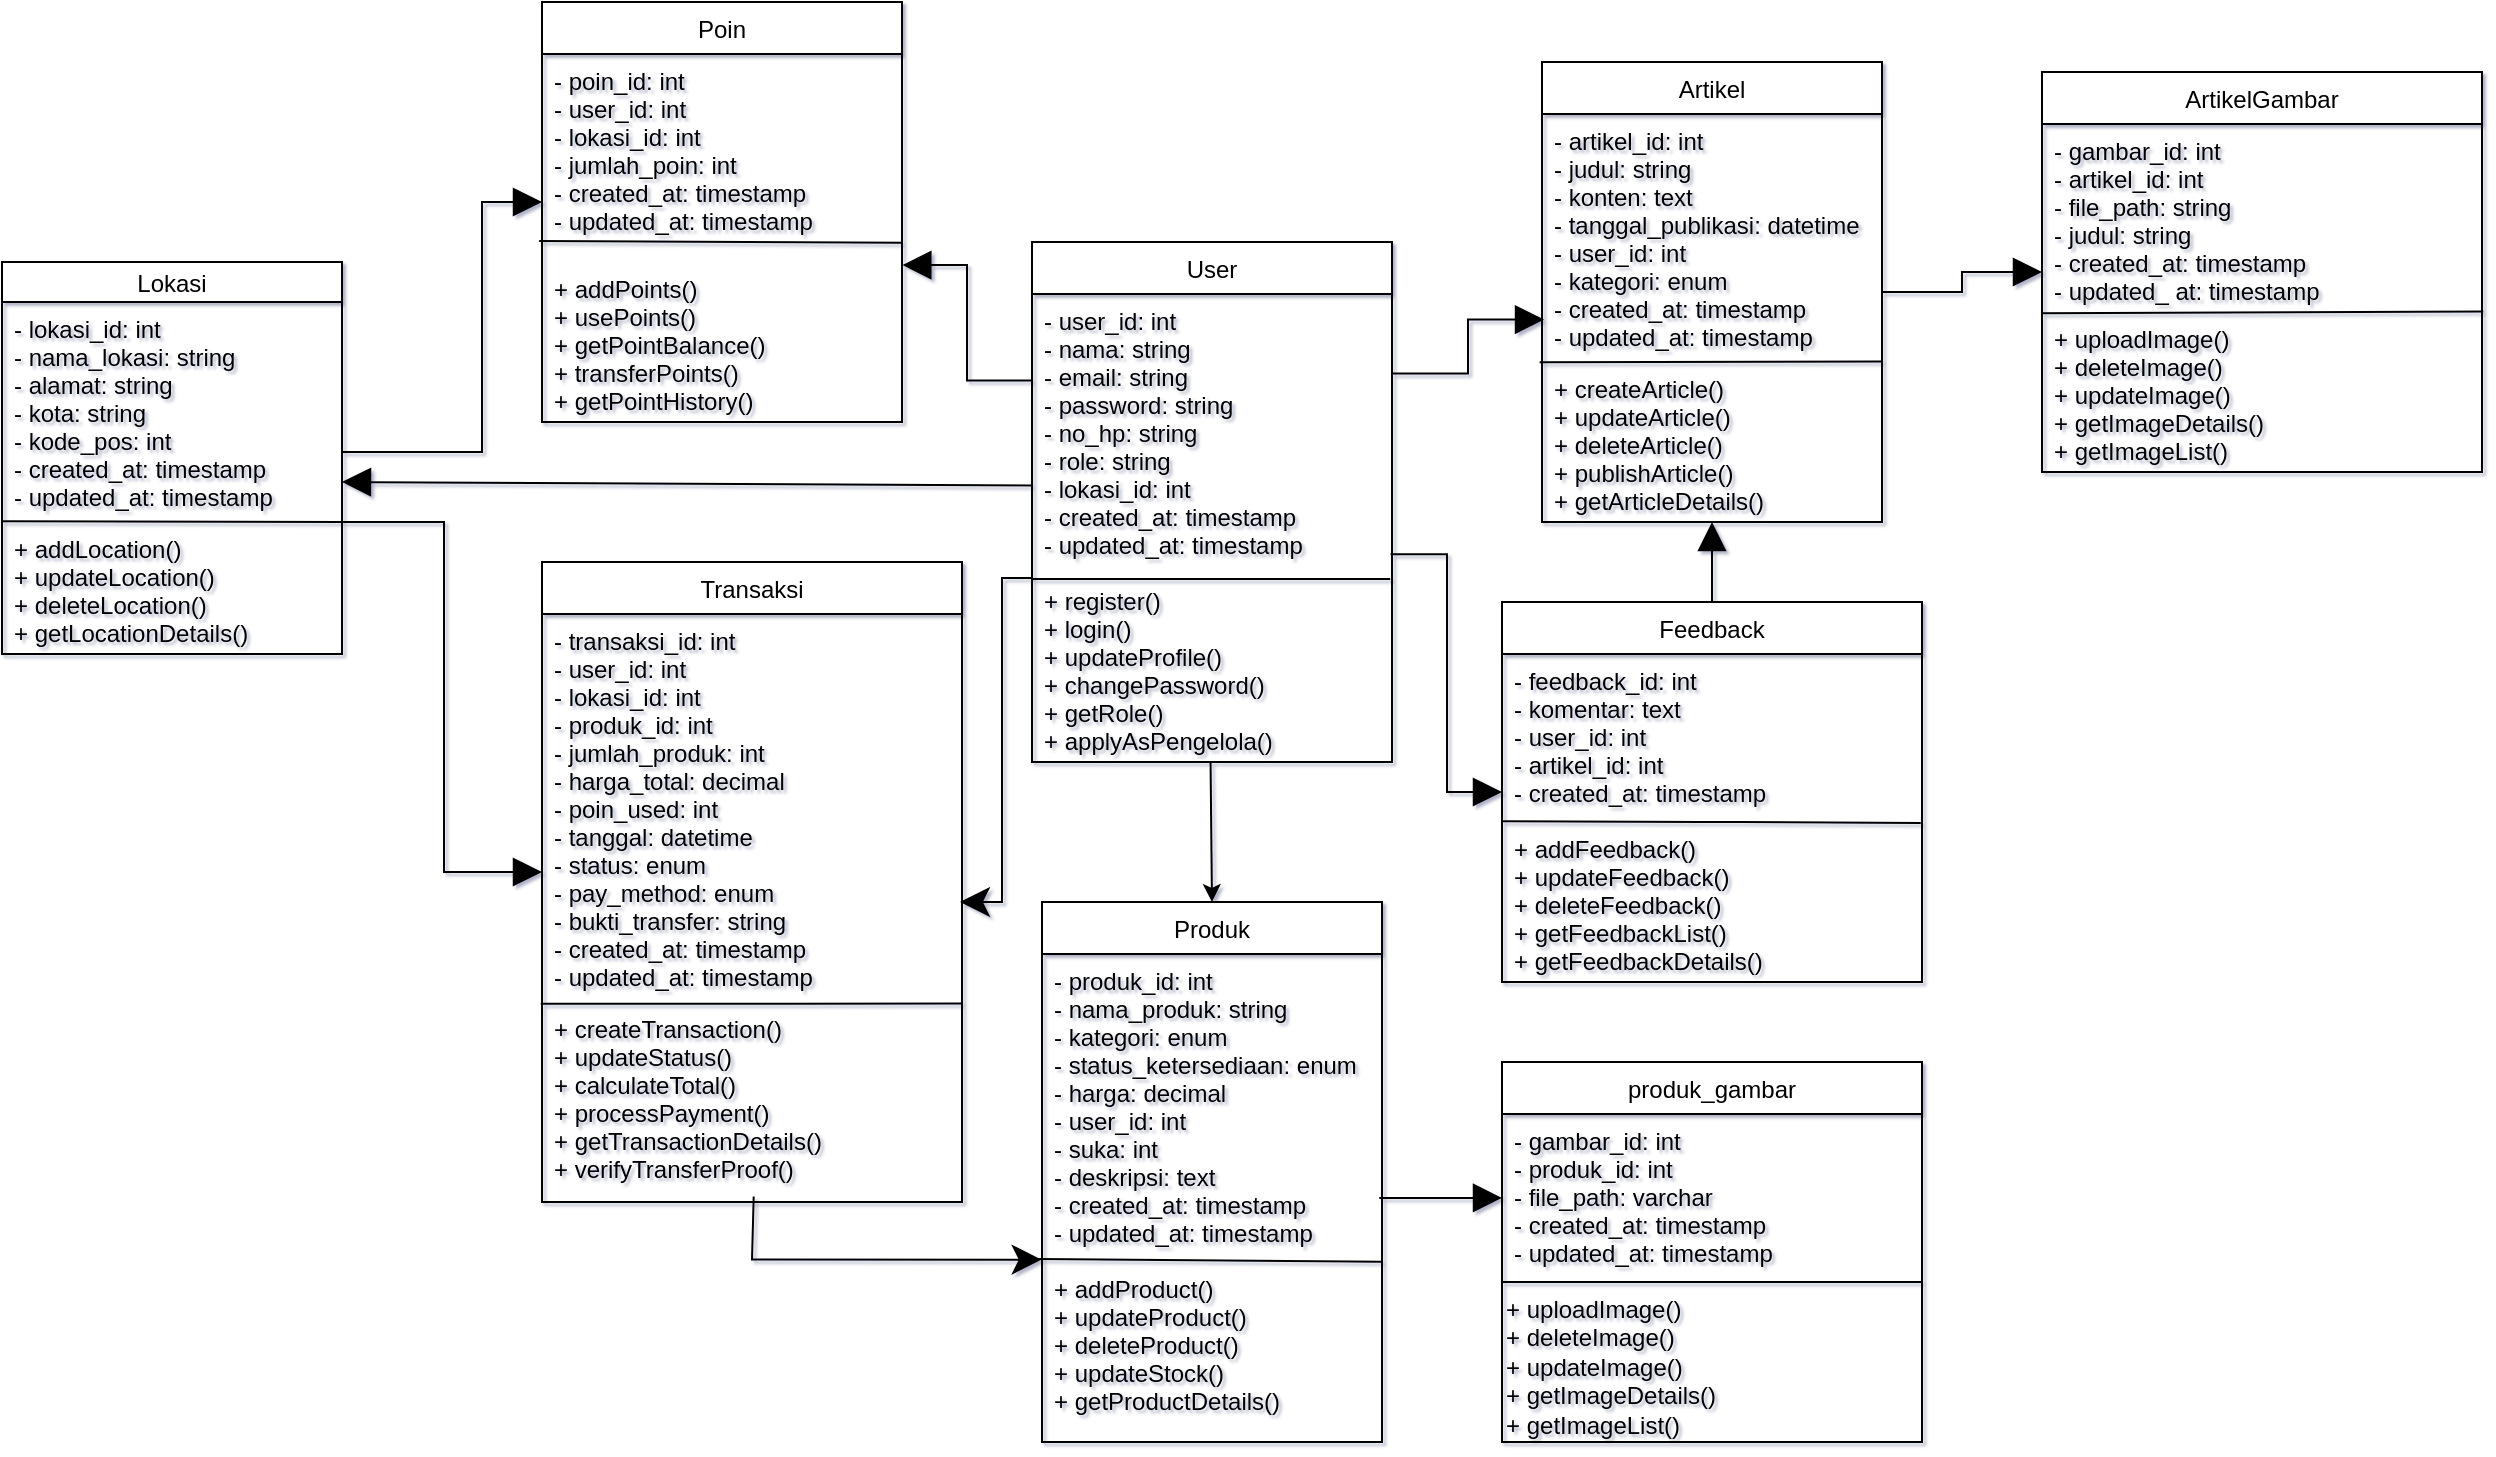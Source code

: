 <mxfile>
    <diagram id="EcoZense_Class_Diagram" name="EcoZense Class Diagram">
        <mxGraphModel dx="1563" dy="1785" grid="1" gridSize="10" guides="1" tooltips="1" connect="1" arrows="1" fold="1" page="1" pageScale="1" pageWidth="827" pageHeight="1169" background="none" math="0" shadow="1">
            <root>
                <mxCell id="0"/>
                <mxCell id="1" parent="0"/>
                <mxCell id="Lokasi" value="Lokasi" style="swimlane;fontStyle=0;childLayout=stackLayout;horizontal=1;startSize=20;horizontalStack=0;resizeParent=1;resizeParentMax=0;resizeLast=0;collapsible=1;marginBottom=0;" parent="1" vertex="1">
                    <mxGeometry x="-540" y="10" width="170" height="196" as="geometry"/>
                </mxCell>
                <mxCell id="Lokasi_Attributes" value="- lokasi_id: int&#xa;- nama_lokasi: string&#xa;- alamat: string&#xa;- kota: string&#xa;- kode_pos: int&#xa;- created_at: timestamp&#xa;- updated_at: timestamp" style="text;strokeColor=none;fillColor=none;align=left;verticalAlign=top;spacingLeft=4;spacingRight=4;overflow=hidden;rotatable=0;points=[[0,0.5],[1,0.5]];portConstraint=eastwest;" parent="Lokasi" vertex="1">
                    <mxGeometry y="20" width="170" height="110" as="geometry"/>
                </mxCell>
                <mxCell id="4" value="" style="endArrow=none;html=1;exitX=0.001;exitY=-0.006;exitDx=0;exitDy=0;exitPerimeter=0;" parent="Lokasi" source="Lokasi_Operations" edge="1">
                    <mxGeometry width="50" height="50" relative="1" as="geometry">
                        <mxPoint y="123.52" as="sourcePoint"/>
                        <mxPoint x="170" y="130" as="targetPoint"/>
                    </mxGeometry>
                </mxCell>
                <mxCell id="Lokasi_Operations" value="+ addLocation() &#xa;+ updateLocation() &#xa;+ deleteLocation() &#xa;+ getLocationDetails()" style="text;strokeColor=none;fillColor=none;align=left;verticalAlign=top;spacingLeft=4;spacingRight=4;overflow=hidden;rotatable=0;points=[[0,0.5],[1,0.5]];portConstraint=eastwest;" parent="Lokasi" vertex="1">
                    <mxGeometry y="130" width="170" height="66" as="geometry"/>
                </mxCell>
                <mxCell id="Artikel" value="Artikel" style="swimlane;fontStyle=0;childLayout=stackLayout;horizontal=1;startSize=26;horizontalStack=0;resizeParent=1;resizeParentMax=0;resizeLast=0;collapsible=1;marginBottom=0;" parent="1" vertex="1">
                    <mxGeometry x="230" y="-90" width="170" height="230" as="geometry"/>
                </mxCell>
                <mxCell id="Artikel_Attributes" value="- artikel_id: int&#xa;- judul: string&#xa;- konten: text&#xa;- tanggal_publikasi: datetime&#xa;- user_id: int&#xa;- kategori: enum&#xa;- created_at: timestamp&#xa;- updated_at: timestamp" style="text;strokeColor=none;fillColor=none;align=left;verticalAlign=top;spacingLeft=4;spacingRight=4;overflow=hidden;rotatable=0;points=[[0,0.5],[1,0.5]];portConstraint=eastwest;" parent="Artikel" vertex="1">
                    <mxGeometry y="26" width="170" height="124" as="geometry"/>
                </mxCell>
                <mxCell id="62" value="" style="endArrow=none;html=1;entryX=1.003;entryY=-0.003;entryDx=0;entryDy=0;entryPerimeter=0;exitX=-0.007;exitY=1.001;exitDx=0;exitDy=0;exitPerimeter=0;" parent="Artikel" source="Artikel_Attributes" target="Artikel_Operations" edge="1">
                    <mxGeometry width="50" height="50" relative="1" as="geometry">
                        <mxPoint y="110" as="sourcePoint"/>
                        <mxPoint x="50" y="110" as="targetPoint"/>
                    </mxGeometry>
                </mxCell>
                <mxCell id="Artikel_Operations" value="+ createArticle() &#xa;+ updateArticle() &#xa;+ deleteArticle() &#xa;+ publishArticle() &#xa;+ getArticleDetails()" style="text;strokeColor=none;fillColor=none;align=left;verticalAlign=top;spacingLeft=4;spacingRight=4;overflow=hidden;rotatable=0;points=[[0,0.5],[1,0.5]];portConstraint=eastwest;" parent="Artikel" vertex="1">
                    <mxGeometry y="150" width="170" height="80" as="geometry"/>
                </mxCell>
                <mxCell id="76" style="edgeStyle=orthogonalEdgeStyle;html=1;exitX=0.992;exitY=0.792;exitDx=0;exitDy=0;endArrow=block;endFill=1;endSize=12;exitPerimeter=0;rounded=0;curved=0;" parent="1" source="Produk_Attributes" target="69" edge="1">
                    <mxGeometry relative="1" as="geometry"/>
                </mxCell>
                <mxCell id="Produk" value="Produk" style="swimlane;fontStyle=0;childLayout=stackLayout;horizontal=1;startSize=26;horizontalStack=0;resizeParent=1;resizeParentMax=0;resizeLast=0;collapsible=1;marginBottom=0;" parent="1" vertex="1">
                    <mxGeometry x="-20" y="330" width="170" height="270" as="geometry"/>
                </mxCell>
                <mxCell id="Produk_Attributes" value="- produk_id: int&#xa;- nama_produk: string&#xa;- kategori: enum&#xa;- status_ketersediaan: enum&#xa;- harga: decimal&#xa;- user_id: int&#xa;- suka: int&#xa;- deskripsi: text&#xa;- created_at: timestamp&#xa;- updated_at: timestamp" style="text;strokeColor=none;fillColor=none;align=left;verticalAlign=top;spacingLeft=4;spacingRight=4;overflow=hidden;rotatable=0;points=[[0,0.5],[1,0.5]];portConstraint=eastwest;" parent="Produk" vertex="1">
                    <mxGeometry y="26" width="170" height="154" as="geometry"/>
                </mxCell>
                <mxCell id="7" value="" style="endArrow=none;html=1;entryX=1;entryY=-0.001;entryDx=0;entryDy=0;entryPerimeter=0;exitX=-0.011;exitY=0.99;exitDx=0;exitDy=0;exitPerimeter=0;" parent="Produk" source="Produk_Attributes" target="Produk_Operations" edge="1">
                    <mxGeometry width="50" height="50" relative="1" as="geometry">
                        <mxPoint y="120" as="sourcePoint"/>
                        <mxPoint x="175" y="120" as="targetPoint"/>
                    </mxGeometry>
                </mxCell>
                <mxCell id="Produk_Operations" value="+ addProduct() &#xa;+ updateProduct() &#xa;+ deleteProduct() &#xa;+ updateStock() &#xa;+ getProductDetails()" style="text;strokeColor=none;fillColor=none;align=left;verticalAlign=top;spacingLeft=4;spacingRight=4;overflow=hidden;rotatable=0;points=[[0,0.5],[1,0.5]];portConstraint=eastwest;" parent="Produk" vertex="1">
                    <mxGeometry y="180" width="170" height="90" as="geometry"/>
                </mxCell>
                <mxCell id="Transaksi" value="Transaksi" style="swimlane;fontStyle=0;childLayout=stackLayout;horizontal=1;startSize=26;horizontalStack=0;resizeParent=1;resizeParentMax=0;resizeLast=0;collapsible=1;marginBottom=0;" parent="1" vertex="1">
                    <mxGeometry x="-270" y="160" width="210" height="320" as="geometry"/>
                </mxCell>
                <mxCell id="Transaksi_Attributes" value="- transaksi_id: int&#xa;- user_id: int&#xa;- lokasi_id: int&#xa;- produk_id: int&#xa;- jumlah_produk: int&#xa;- harga_total: decimal&#xa;- poin_used: int&#xa;- tanggal: datetime&#xa;- status: enum&#xa;- pay_method: enum&#xa;- bukti_transfer: string&#xa;- created_at: timestamp&#xa;- updated_at: timestamp" style="text;strokeColor=none;fillColor=none;align=left;verticalAlign=top;spacingLeft=4;spacingRight=4;overflow=hidden;rotatable=0;points=[[0,0.5],[1,0.5]];portConstraint=eastwest;" parent="Transaksi" vertex="1">
                    <mxGeometry y="26" width="210" height="194" as="geometry"/>
                </mxCell>
                <mxCell id="5" value="" style="endArrow=none;html=1;entryX=1.002;entryY=1.004;entryDx=0;entryDy=0;entryPerimeter=0;exitX=-0.003;exitY=0.009;exitDx=0;exitDy=0;exitPerimeter=0;" parent="Transaksi" source="Transaksi_Operations" target="Transaksi_Attributes" edge="1">
                    <mxGeometry width="50" height="50" relative="1" as="geometry">
                        <mxPoint y="160" as="sourcePoint"/>
                        <mxPoint x="170.34" y="150" as="targetPoint"/>
                    </mxGeometry>
                </mxCell>
                <mxCell id="Transaksi_Operations" value="+ createTransaction() &#xa;+ updateStatus() &#xa;+ calculateTotal()&#xa;+ processPayment()&#xa;+ getTransactionDetails()&#xa;+ verifyTransferProof()" style="text;strokeColor=none;fillColor=none;align=left;verticalAlign=top;spacingLeft=4;spacingRight=4;overflow=hidden;rotatable=0;points=[[0,0.5],[1,0.5]];portConstraint=eastwest;" parent="Transaksi" vertex="1">
                    <mxGeometry y="220" width="210" height="100" as="geometry"/>
                </mxCell>
                <mxCell id="Poin" value="Poin" style="swimlane;fontStyle=0;childLayout=stackLayout;horizontal=1;startSize=26;horizontalStack=0;resizeParent=1;resizeParentMax=0;resizeLast=0;collapsible=1;marginBottom=0;" parent="1" vertex="1">
                    <mxGeometry x="-270" y="-120" width="180" height="210" as="geometry"/>
                </mxCell>
                <mxCell id="Poin_Attributes" value="- poin_id: int&#xa;- user_id: int&#xa;- lokasi_id: int&#xa;- jumlah_poin: int&#xa;- created_at: timestamp&#xa;- updated_at: timestamp" style="text;strokeColor=none;fillColor=none;align=left;verticalAlign=top;spacingLeft=4;spacingRight=4;overflow=hidden;rotatable=0;points=[[0,0.5],[1,0.5]];portConstraint=eastwest;" parent="Poin" vertex="1">
                    <mxGeometry y="26" width="180" height="104" as="geometry"/>
                </mxCell>
                <mxCell id="6" value="" style="endArrow=none;html=1;entryX=1.002;entryY=0.908;entryDx=0;entryDy=0;entryPerimeter=0;exitX=-0.008;exitY=0.899;exitDx=0;exitDy=0;exitPerimeter=0;" parent="Poin" source="Poin_Attributes" target="Poin_Attributes" edge="1">
                    <mxGeometry width="50" height="50" relative="1" as="geometry">
                        <mxPoint y="100" as="sourcePoint"/>
                        <mxPoint x="180" y="100" as="targetPoint"/>
                    </mxGeometry>
                </mxCell>
                <mxCell id="Poin_Operations" value="+ addPoints() &#xa;+ usePoints() &#xa;+ getPointBalance()&#xa;+ transferPoints() &#xa;+ getPointHistory()" style="text;strokeColor=none;fillColor=none;align=left;verticalAlign=top;spacingLeft=4;spacingRight=4;overflow=hidden;rotatable=0;points=[[0,0.5],[1,0.5]];portConstraint=eastwest;" parent="Poin" vertex="1">
                    <mxGeometry y="130" width="180" height="80" as="geometry"/>
                </mxCell>
                <mxCell id="Feedback" value="Feedback" style="swimlane;fontStyle=0;childLayout=stackLayout;horizontal=1;startSize=26;horizontalStack=0;resizeParent=1;resizeParentMax=0;resizeLast=0;collapsible=1;marginBottom=0;" parent="1" vertex="1">
                    <mxGeometry x="210" y="180" width="210" height="190" as="geometry"/>
                </mxCell>
                <mxCell id="Feedback_Attributes" value="- feedback_id: int&#xa;- komentar: text&#xa;- user_id: int&#xa;- artikel_id: int&#xa;- created_at: timestamp" style="text;strokeColor=none;fillColor=none;align=left;verticalAlign=top;spacingLeft=4;spacingRight=4;overflow=hidden;rotatable=0;points=[[0,0.5],[1,0.5]];portConstraint=eastwest;" parent="Feedback" vertex="1">
                    <mxGeometry y="26" width="210" height="84" as="geometry"/>
                </mxCell>
                <mxCell id="65" value="" style="endArrow=none;html=1;exitX=0;exitY=0.996;exitDx=0;exitDy=0;exitPerimeter=0;entryX=0.997;entryY=1.006;entryDx=0;entryDy=0;entryPerimeter=0;" parent="Feedback" source="Feedback_Attributes" target="Feedback_Attributes" edge="1">
                    <mxGeometry width="50" height="50" relative="1" as="geometry">
                        <mxPoint y="100" as="sourcePoint"/>
                        <mxPoint x="210" y="100" as="targetPoint"/>
                        <Array as="points">
                            <mxPoint x="110" y="110"/>
                        </Array>
                    </mxGeometry>
                </mxCell>
                <mxCell id="Feedback_Operations" value="+ addFeedback() &#xa;+ updateFeedback() &#xa;+ deleteFeedback() &#xa;+ getFeedbackList()&#xa;+ getFeedbackDetails()" style="text;strokeColor=none;fillColor=none;align=left;verticalAlign=top;spacingLeft=4;spacingRight=4;overflow=hidden;rotatable=0;points=[[0,0.5],[1,0.5]];portConstraint=eastwest;" parent="Feedback" vertex="1">
                    <mxGeometry y="110" width="210" height="80" as="geometry"/>
                </mxCell>
                <mxCell id="ArtikelGambar" value="ArtikelGambar" style="swimlane;fontStyle=0;childLayout=stackLayout;horizontal=1;startSize=26;horizontalStack=0;resizeParent=1;resizeParentMax=0;resizeLast=0;collapsible=1;marginBottom=0;" parent="1" vertex="1">
                    <mxGeometry x="480" y="-85" width="220" height="200" as="geometry"/>
                </mxCell>
                <mxCell id="ArtikelGambar_Attributes" value="- gambar_id: int&#xa;- artikel_id: int&#xa;- file_path: string&#xa;- judul: string&#xa;- created_at: timestamp&#xa;- updated_ at: timestamp" style="text;strokeColor=none;fillColor=none;align=left;verticalAlign=top;spacingLeft=4;spacingRight=4;overflow=hidden;rotatable=0;points=[[0,0.5],[1,0.5]];portConstraint=eastwest;" parent="ArtikelGambar" vertex="1">
                    <mxGeometry y="26" width="220" height="94" as="geometry"/>
                </mxCell>
                <mxCell id="67" value="" style="endArrow=none;html=1;entryX=1.003;entryY=0.998;entryDx=0;entryDy=0;entryPerimeter=0;exitX=-0.001;exitY=1.006;exitDx=0;exitDy=0;exitPerimeter=0;" parent="ArtikelGambar" source="ArtikelGambar_Attributes" target="ArtikelGambar_Attributes" edge="1">
                    <mxGeometry width="50" height="50" relative="1" as="geometry">
                        <mxPoint y="99.44" as="sourcePoint"/>
                        <mxPoint x="160" y="99.44" as="targetPoint"/>
                    </mxGeometry>
                </mxCell>
                <mxCell id="ArtikelGambar_Operations" value="+ uploadImage() &#xa;+ deleteImage() &#xa;+ updateImage() &#xa;+ getImageDetails()&#xa;+ getImageList()" style="text;strokeColor=none;fillColor=none;align=left;verticalAlign=top;spacingLeft=4;spacingRight=4;overflow=hidden;rotatable=0;points=[[0,0.5],[1,0.5]];portConstraint=eastwest;" parent="ArtikelGambar" vertex="1">
                    <mxGeometry y="120" width="220" height="80" as="geometry"/>
                </mxCell>
                <mxCell id="User_Lokasi" value="" style="endArrow=block;endFill=1;endSize=12;html=1;exitX=0.001;exitY=0.251;exitDx=0;exitDy=0;exitPerimeter=0;" parent="1" edge="1">
                    <mxGeometry width="50" height="50" relative="1" as="geometry">
                        <mxPoint x="-24.82" y="121.694" as="sourcePoint"/>
                        <mxPoint x="-370" y="120" as="targetPoint"/>
                        <Array as="points"/>
                    </mxGeometry>
                </mxCell>
                <mxCell id="User_Artikel" value="" style="endArrow=block;endFill=1;endSize=12;html=1;entryX=0.006;entryY=0.829;entryDx=0;entryDy=0;exitX=1.001;exitY=0.17;exitDx=0;exitDy=0;exitPerimeter=0;rounded=0;edgeStyle=orthogonalEdgeStyle;entryPerimeter=0;" parent="1" source="58" target="Artikel_Attributes" edge="1">
                    <mxGeometry width="50" height="50" relative="1" as="geometry">
                        <mxPoint x="160" y="100" as="sourcePoint"/>
                        <mxPoint x="440" y="130" as="targetPoint"/>
                        <Array as="points">
                            <mxPoint x="193" y="66"/>
                            <mxPoint x="193" y="39"/>
                        </Array>
                    </mxGeometry>
                </mxCell>
                <mxCell id="User_Poin" value="" style="endArrow=block;endFill=1;endSize=12;html=1;exitX=0;exitY=0.185;exitDx=0;exitDy=0;entryX=1.001;entryY=0.019;entryDx=0;entryDy=0;exitPerimeter=0;entryPerimeter=0;rounded=0;edgeStyle=orthogonalEdgeStyle;" parent="1" source="58" target="Poin_Operations" edge="1">
                    <mxGeometry width="50" height="50" relative="1" as="geometry">
                        <mxPoint x="-19.52" y="111.9" as="sourcePoint"/>
                        <mxPoint x="440" y="290" as="targetPoint"/>
                    </mxGeometry>
                </mxCell>
                <mxCell id="User_Feedback" value="" style="endArrow=block;endFill=1;endSize=12;html=1;exitX=0.996;exitY=0.556;exitDx=0;exitDy=0;entryX=0;entryY=0.5;entryDx=0;entryDy=0;exitPerimeter=0;edgeStyle=orthogonalEdgeStyle;rounded=0;curved=0;" parent="1" source="58" target="Feedback" edge="1">
                    <mxGeometry width="50" height="50" relative="1" as="geometry">
                        <mxPoint x="140" y="130" as="sourcePoint"/>
                        <mxPoint x="40" y="450" as="targetPoint"/>
                    </mxGeometry>
                </mxCell>
                <mxCell id="Artikel_Feedback" value="" style="endArrow=block;endFill=1;endSize=12;html=1;exitX=0.5;exitY=0;exitDx=0;exitDy=0;" parent="1" source="Feedback" target="Artikel_Operations" edge="1">
                    <mxGeometry width="50" height="50" relative="1" as="geometry">
                        <mxPoint x="630" y="130" as="sourcePoint"/>
                        <mxPoint x="380" y="140" as="targetPoint"/>
                    </mxGeometry>
                </mxCell>
                <mxCell id="Artikel_ArtikelGambar" value="" style="endArrow=block;endFill=1;endSize=12;html=1;exitX=1;exitY=0.5;exitDx=0;exitDy=0;entryX=0;entryY=0.5;entryDx=0;entryDy=0;edgeStyle=orthogonalEdgeStyle;rounded=0;curved=0;" parent="1" source="Artikel" target="ArtikelGambar" edge="1">
                    <mxGeometry width="50" height="50" relative="1" as="geometry">
                        <mxPoint x="630" y="130" as="sourcePoint"/>
                        <mxPoint x="270" y="450" as="targetPoint"/>
                    </mxGeometry>
                </mxCell>
                <mxCell id="Lokasi_Transaksi" value="" style="endArrow=block;endFill=1;endSize=12;html=1;edgeStyle=orthogonalEdgeStyle;rounded=0;curved=0;" parent="1" edge="1">
                    <mxGeometry width="50" height="50" relative="1" as="geometry">
                        <mxPoint x="-370" y="110" as="sourcePoint"/>
                        <mxPoint x="-270" y="315" as="targetPoint"/>
                        <Array as="points">
                            <mxPoint x="-370" y="140"/>
                            <mxPoint x="-319" y="140"/>
                            <mxPoint x="-319" y="315"/>
                            <mxPoint x="-270" y="315"/>
                        </Array>
                    </mxGeometry>
                </mxCell>
                <mxCell id="Lokasi_Poin" value="" style="endArrow=block;endFill=1;endSize=12;html=1;entryX=0;entryY=0.5;entryDx=0;entryDy=0;edgeStyle=elbowEdgeStyle;rounded=0;curved=0;" parent="1" edge="1">
                    <mxGeometry width="50" height="50" relative="1" as="geometry">
                        <mxPoint x="-370" y="105" as="sourcePoint"/>
                        <mxPoint x="-270" y="-20" as="targetPoint"/>
                        <Array as="points">
                            <mxPoint x="-300" y="60"/>
                        </Array>
                    </mxGeometry>
                </mxCell>
                <mxCell id="57" value="User" style="swimlane;fontStyle=0;childLayout=stackLayout;horizontal=1;startSize=26;horizontalStack=0;resizeParent=1;resizeParentMax=0;resizeLast=0;collapsible=1;marginBottom=0;" parent="1" vertex="1">
                    <mxGeometry x="-25" width="180" height="260" as="geometry"/>
                </mxCell>
                <mxCell id="58" value="- user_id: int&#xa;- nama: string&#xa;- email: string&#xa;- password: string&#xa;- no_hp: string&#xa;- role: string&#xa;- lokasi_id: int&#xa;- created_at: timestamp&#xa;- updated_at: timestamp&#xa;&#xa;+ register() &#xa;+ login()&#xa;+ updateProfile() &#xa;+ changePassword() &#xa;+ getRole()&#xa;+ applyAsPengelola()" style="text;strokeColor=none;fillColor=none;align=left;verticalAlign=top;spacingLeft=4;spacingRight=4;overflow=hidden;rotatable=0;points=[[0,0.5],[1,0.5]];portConstraint=eastwest;" parent="57" vertex="1">
                    <mxGeometry y="26" width="180" height="234" as="geometry"/>
                </mxCell>
                <mxCell id="61" value="" style="endArrow=none;html=1;entryX=0.995;entryY=0.609;entryDx=0;entryDy=0;entryPerimeter=0;exitX=0;exitY=0.609;exitDx=0;exitDy=0;exitPerimeter=0;" parent="57" source="58" target="58" edge="1">
                    <mxGeometry width="50" height="50" relative="1" as="geometry">
                        <mxPoint y="160" as="sourcePoint"/>
                        <mxPoint x="180" y="140" as="targetPoint"/>
                    </mxGeometry>
                </mxCell>
                <mxCell id="68" value="produk_gambar" style="swimlane;fontStyle=0;childLayout=stackLayout;horizontal=1;startSize=26;horizontalStack=0;resizeParent=1;resizeParentMax=0;resizeLast=0;collapsible=1;marginBottom=0;" parent="1" vertex="1">
                    <mxGeometry x="210" y="410" width="210" height="190" as="geometry"/>
                </mxCell>
                <mxCell id="73" value="" style="endArrow=none;html=1;" parent="68" edge="1">
                    <mxGeometry width="50" height="50" relative="1" as="geometry">
                        <mxPoint y="110" as="sourcePoint"/>
                        <mxPoint x="210" y="110" as="targetPoint"/>
                    </mxGeometry>
                </mxCell>
                <mxCell id="69" value="- gambar_id: int&#xa;- produk_id: int&#xa;- file_path: varchar&#xa;- created_at: timestamp&#xa;- updated_at: timestamp" style="text;strokeColor=none;fillColor=none;align=left;verticalAlign=top;spacingLeft=4;spacingRight=4;overflow=hidden;rotatable=0;points=[[0,0.5],[1,0.5]];portConstraint=eastwest;" parent="68" vertex="1">
                    <mxGeometry y="26" width="210" height="84" as="geometry"/>
                </mxCell>
                <mxCell id="72" value="+ uploadImage() &#xa;+ deleteImage() &#xa;+ updateImage() &#xa;+ getImageDetails()&#xa;+ getImageList()" style="text;whiteSpace=wrap;" parent="68" vertex="1">
                    <mxGeometry y="110" width="210" height="80" as="geometry"/>
                </mxCell>
                <mxCell id="79" style="edgeStyle=none;html=1;exitX=0.5;exitY=0;exitDx=0;exitDy=0;entryX=0.496;entryY=1.002;entryDx=0;entryDy=0;entryPerimeter=0;endArrow=none;endFill=0;startArrow=classic;startFill=1;endSize=12;targetPerimeterSpacing=12;sourcePerimeterSpacing=6;" parent="1" source="Produk" target="58" edge="1">
                    <mxGeometry relative="1" as="geometry"/>
                </mxCell>
                <mxCell id="93" style="edgeStyle=orthogonalEdgeStyle;html=1;exitX=0.504;exitY=0.973;exitDx=0;exitDy=0;exitPerimeter=0;entryX=-0.001;entryY=-0.013;entryDx=0;entryDy=0;entryPerimeter=0;elbow=vertical;rounded=0;curved=0;endSize=12;" parent="1" source="Transaksi_Operations" target="Produk_Operations" edge="1">
                    <mxGeometry relative="1" as="geometry">
                        <Array as="points">
                            <mxPoint x="-164" y="479"/>
                            <mxPoint x="-165" y="479"/>
                            <mxPoint x="-165" y="509"/>
                        </Array>
                    </mxGeometry>
                </mxCell>
                <mxCell id="95" style="edgeStyle=orthogonalEdgeStyle;html=1;elbow=vertical;rounded=0;curved=0;endSize=12;" parent="1" source="58" edge="1">
                    <mxGeometry relative="1" as="geometry">
                        <mxPoint x="-154" y="418" as="sourcePoint"/>
                        <mxPoint x="-61" y="330" as="targetPoint"/>
                        <Array as="points">
                            <mxPoint x="-40" y="168"/>
                            <mxPoint x="-40" y="330"/>
                        </Array>
                    </mxGeometry>
                </mxCell>
            </root>
        </mxGraphModel>
    </diagram>
</mxfile>